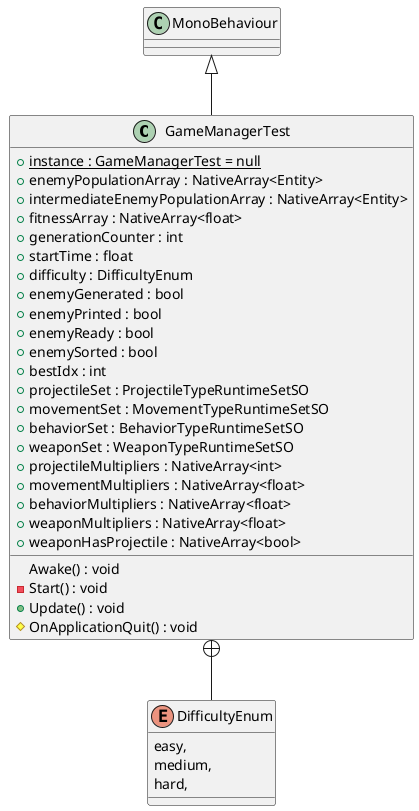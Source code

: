 @startuml
class GameManagerTest {
    + {static} instance : GameManagerTest = null
    + enemyPopulationArray : NativeArray<Entity>
    + intermediateEnemyPopulationArray : NativeArray<Entity>
    + fitnessArray : NativeArray<float>
    + generationCounter : int
    + startTime : float
    + difficulty : DifficultyEnum
    + enemyGenerated : bool
    + enemyPrinted : bool
    + enemyReady : bool
    + enemySorted : bool
    + bestIdx : int
    + projectileSet : ProjectileTypeRuntimeSetSO
    + movementSet : MovementTypeRuntimeSetSO
    + behaviorSet : BehaviorTypeRuntimeSetSO
    + weaponSet : WeaponTypeRuntimeSetSO
    + projectileMultipliers : NativeArray<int>
    + movementMultipliers : NativeArray<float>
    + behaviorMultipliers : NativeArray<float>
    + weaponMultipliers : NativeArray<float>
    + weaponHasProjectile : NativeArray<bool>
    Awake() : void
    - Start() : void
    + Update() : void
    # OnApplicationQuit() : void
}
enum DifficultyEnum {
    easy,
    medium,
    hard,
}
MonoBehaviour <|-- GameManagerTest
GameManagerTest +-- DifficultyEnum
@enduml
